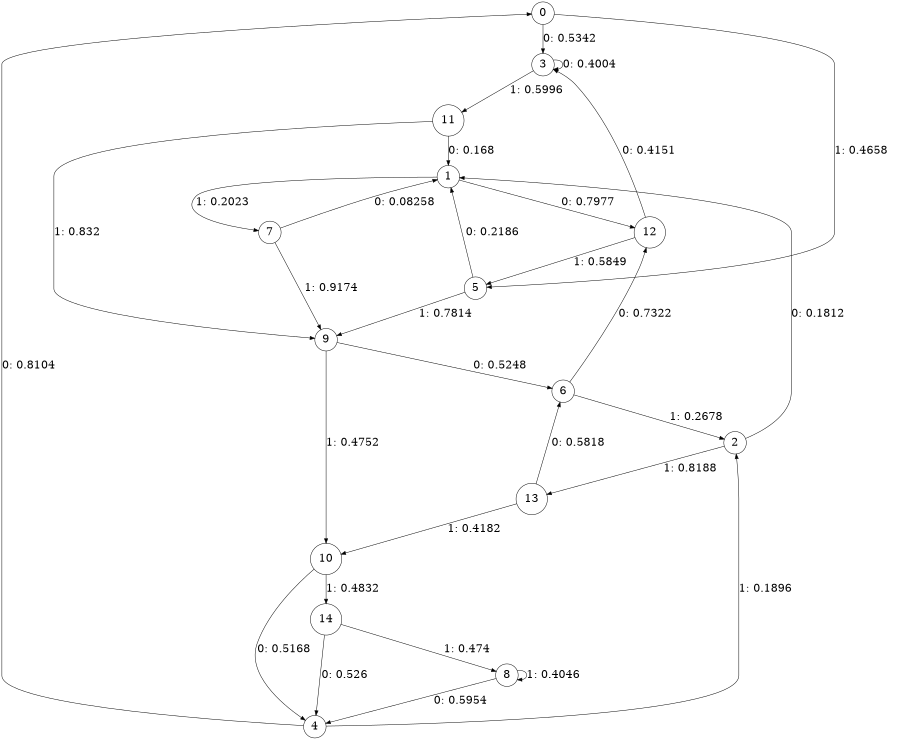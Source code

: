 digraph "ch6faceL9" {
size = "6,8.5";
ratio = "fill";
node [shape = circle];
node [fontsize = 24];
edge [fontsize = 24];
0 -> 3 [label = "0: 0.5342   "];
0 -> 5 [label = "1: 0.4658   "];
1 -> 12 [label = "0: 0.7977   "];
1 -> 7 [label = "1: 0.2023   "];
2 -> 1 [label = "0: 0.1812   "];
2 -> 13 [label = "1: 0.8188   "];
3 -> 3 [label = "0: 0.4004   "];
3 -> 11 [label = "1: 0.5996   "];
4 -> 0 [label = "0: 0.8104   "];
4 -> 2 [label = "1: 0.1896   "];
5 -> 1 [label = "0: 0.2186   "];
5 -> 9 [label = "1: 0.7814   "];
6 -> 12 [label = "0: 0.7322   "];
6 -> 2 [label = "1: 0.2678   "];
7 -> 1 [label = "0: 0.08258  "];
7 -> 9 [label = "1: 0.9174   "];
8 -> 4 [label = "0: 0.5954   "];
8 -> 8 [label = "1: 0.4046   "];
9 -> 6 [label = "0: 0.5248   "];
9 -> 10 [label = "1: 0.4752   "];
10 -> 4 [label = "0: 0.5168   "];
10 -> 14 [label = "1: 0.4832   "];
11 -> 1 [label = "0: 0.168    "];
11 -> 9 [label = "1: 0.832    "];
12 -> 3 [label = "0: 0.4151   "];
12 -> 5 [label = "1: 0.5849   "];
13 -> 6 [label = "0: 0.5818   "];
13 -> 10 [label = "1: 0.4182   "];
14 -> 4 [label = "0: 0.526    "];
14 -> 8 [label = "1: 0.474    "];
}